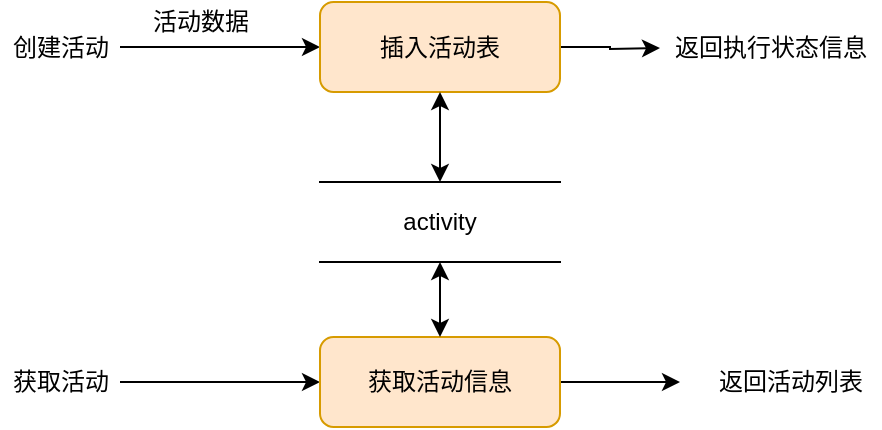 <mxfile version="16.5.1" type="device"><diagram id="AC-fdbEvPtAzDaOE00bj" name="第 1 页"><mxGraphModel dx="1209" dy="844" grid="1" gridSize="10" guides="1" tooltips="1" connect="1" arrows="1" fold="1" page="1" pageScale="1" pageWidth="1920" pageHeight="1200" math="0" shadow="0"><root><mxCell id="0"/><mxCell id="1" parent="0"/><mxCell id="bAuJaKHziUsjG0aSo6sM-6" style="edgeStyle=orthogonalEdgeStyle;rounded=0;orthogonalLoop=1;jettySize=auto;html=1;entryX=0;entryY=0.5;entryDx=0;entryDy=0;" edge="1" parent="1" source="bAuJaKHziUsjG0aSo6sM-1" target="bAuJaKHziUsjG0aSo6sM-3"><mxGeometry relative="1" as="geometry"/></mxCell><mxCell id="bAuJaKHziUsjG0aSo6sM-1" value="获取活动" style="text;html=1;align=center;verticalAlign=middle;resizable=0;points=[];autosize=1;strokeColor=none;fillColor=none;" vertex="1" parent="1"><mxGeometry x="140" y="300" width="60" height="20" as="geometry"/></mxCell><mxCell id="bAuJaKHziUsjG0aSo6sM-7" style="edgeStyle=orthogonalEdgeStyle;rounded=0;orthogonalLoop=1;jettySize=auto;html=1;exitX=1;exitY=0.5;exitDx=0;exitDy=0;" edge="1" parent="1" source="bAuJaKHziUsjG0aSo6sM-3"><mxGeometry relative="1" as="geometry"><mxPoint x="480" y="310" as="targetPoint"/></mxGeometry></mxCell><mxCell id="bAuJaKHziUsjG0aSo6sM-3" value="获取活动信息" style="rounded=1;whiteSpace=wrap;html=1;fillColor=#ffe6cc;strokeColor=#d79b00;" vertex="1" parent="1"><mxGeometry x="300" y="287.5" width="120" height="45" as="geometry"/></mxCell><mxCell id="bAuJaKHziUsjG0aSo6sM-4" value="activity" style="shape=partialRectangle;whiteSpace=wrap;html=1;left=0;right=0;fillColor=none;" vertex="1" parent="1"><mxGeometry x="300" y="210" width="120" height="40" as="geometry"/></mxCell><mxCell id="bAuJaKHziUsjG0aSo6sM-5" value="" style="endArrow=classic;startArrow=classic;html=1;rounded=0;entryX=0.5;entryY=1;entryDx=0;entryDy=0;exitX=0.5;exitY=0;exitDx=0;exitDy=0;" edge="1" parent="1" source="bAuJaKHziUsjG0aSo6sM-3" target="bAuJaKHziUsjG0aSo6sM-4"><mxGeometry width="50" height="50" relative="1" as="geometry"><mxPoint x="590" y="460" as="sourcePoint"/><mxPoint x="640" y="410" as="targetPoint"/></mxGeometry></mxCell><mxCell id="bAuJaKHziUsjG0aSo6sM-10" style="edgeStyle=orthogonalEdgeStyle;rounded=0;orthogonalLoop=1;jettySize=auto;html=1;" edge="1" parent="1" source="bAuJaKHziUsjG0aSo6sM-8" target="bAuJaKHziUsjG0aSo6sM-9"><mxGeometry relative="1" as="geometry"/></mxCell><mxCell id="bAuJaKHziUsjG0aSo6sM-8" value="创建活动" style="text;html=1;align=center;verticalAlign=middle;resizable=0;points=[];autosize=1;strokeColor=none;fillColor=none;" vertex="1" parent="1"><mxGeometry x="140" y="132.5" width="60" height="20" as="geometry"/></mxCell><mxCell id="bAuJaKHziUsjG0aSo6sM-14" style="edgeStyle=orthogonalEdgeStyle;rounded=0;orthogonalLoop=1;jettySize=auto;html=1;exitX=1;exitY=0.5;exitDx=0;exitDy=0;" edge="1" parent="1" source="bAuJaKHziUsjG0aSo6sM-9"><mxGeometry relative="1" as="geometry"><mxPoint x="470" y="143" as="targetPoint"/></mxGeometry></mxCell><mxCell id="bAuJaKHziUsjG0aSo6sM-9" value="插入活动表" style="rounded=1;whiteSpace=wrap;html=1;fillColor=#ffe6cc;strokeColor=#d79b00;" vertex="1" parent="1"><mxGeometry x="300" y="120" width="120" height="45" as="geometry"/></mxCell><mxCell id="bAuJaKHziUsjG0aSo6sM-11" value="返回活动列表" style="text;html=1;align=center;verticalAlign=middle;resizable=0;points=[];autosize=1;strokeColor=none;fillColor=none;" vertex="1" parent="1"><mxGeometry x="490" y="300" width="90" height="20" as="geometry"/></mxCell><mxCell id="bAuJaKHziUsjG0aSo6sM-12" value="" style="endArrow=classic;startArrow=classic;html=1;rounded=0;exitX=0.5;exitY=0;exitDx=0;exitDy=0;entryX=0.5;entryY=1;entryDx=0;entryDy=0;" edge="1" parent="1" source="bAuJaKHziUsjG0aSo6sM-4" target="bAuJaKHziUsjG0aSo6sM-9"><mxGeometry width="50" height="50" relative="1" as="geometry"><mxPoint x="590" y="260" as="sourcePoint"/><mxPoint x="640" y="210" as="targetPoint"/></mxGeometry></mxCell><mxCell id="bAuJaKHziUsjG0aSo6sM-13" value="活动数据" style="text;html=1;align=center;verticalAlign=middle;resizable=0;points=[];autosize=1;strokeColor=none;fillColor=none;" vertex="1" parent="1"><mxGeometry x="210" y="120" width="60" height="20" as="geometry"/></mxCell><mxCell id="bAuJaKHziUsjG0aSo6sM-15" value="返回执行状态信息" style="text;html=1;align=center;verticalAlign=middle;resizable=0;points=[];autosize=1;strokeColor=none;fillColor=none;" vertex="1" parent="1"><mxGeometry x="470" y="132.5" width="110" height="20" as="geometry"/></mxCell></root></mxGraphModel></diagram></mxfile>